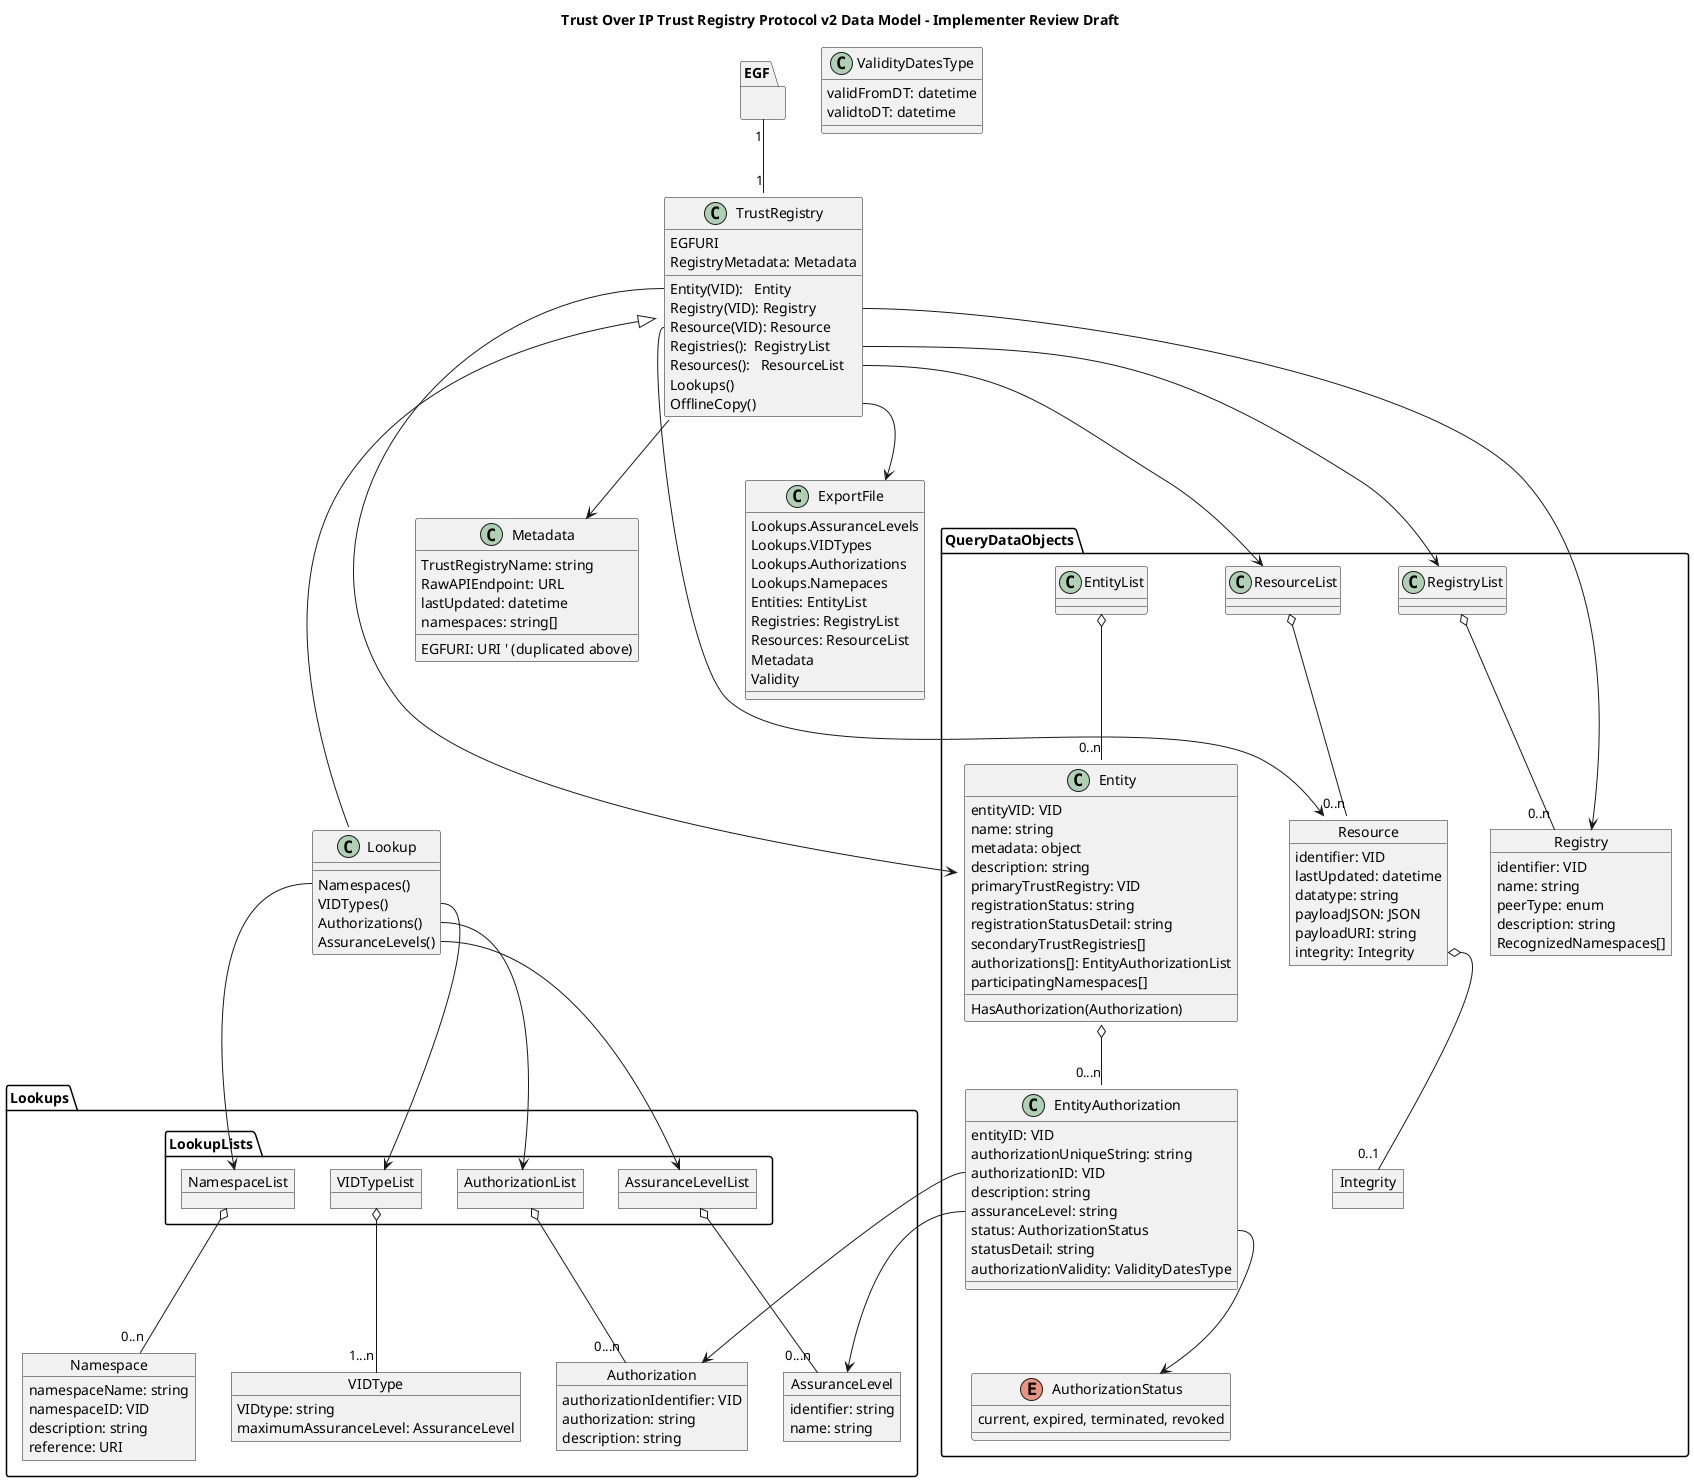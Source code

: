@startuml



title Trust Over IP Trust Registry Protocol v2 Data Model - Implementer Review Draft

package EGF {

}



' object Error 
class TrustRegistry {
    EGFURI
    Entity(VID):   Entity
    Registry(VID): Registry
    Resource(VID): Resource
    Registries():  RegistryList
    Resources():   ResourceList
    RegistryMetadata: Metadata
    Lookups()
    OfflineCopy()
}

' class RegistryOfRegistries {
'     FindDID()
'     FindRegistry()
'     ListRegistries()


' }


class Lookup {
    Namespaces()
    VIDTypes() 
    Authorizations()
    ' ResourceTypes()
    ' CredentialTypes()
    ' CredentialSchemas()
    ' PresentationRequests()
    ' Overlays()
    AssuranceLevels()
     
}

class Metadata {
    EGFURI: URI ' (duplicated above)
    TrustRegistryName: string
    RawAPIEndpoint: URL 
    ' AuthorityClaim: string 
    lastUpdated: datetime 
    namespaces: string[]
    

    ' Languages() 
}

' inheritance
EGF "1" -- "1" TrustRegistry


TrustRegistry <|-- Lookup 

package QueryDataObjects {
    

    class RegistryList
    class ResourceList
    class EntityList

    class Entity {
        entityVID: VID
        name: string
        metadata: object
        description: string 
        primaryTrustRegistry: VID
        registrationStatus: string
        registrationStatusDetail: string
        secondaryTrustRegistries[]
        authorizations[]: EntityAuthorizationList
        participatingNamespaces[]
        HasAuthorization(Authorization)
    }

    class EntityAuthorization {
        entityID: VID
        authorizationUniqueString: string
        authorizationID: VID
        description: string
        assuranceLevel: string
        status: AuthorizationStatus 
        statusDetail: string
        ' ValidityDatesType (TODO: remove type?)
        authorizationValidity: ValidityDatesType
    }

    object Registry {
        identifier: VID
        name: string
        peerType: enum
        description: string
        RecognizedNamespaces[]
    }
    object Resource {
        identifier: VID 
        lastUpdated: datetime
        datatype: string
        payloadJSON: JSON
        payloadURI: string
        integrity: Integrity
    }

    object Integrity

    enum AuthorizationStatus { 
        current, expired, terminated, revoked 
    }
}





package Lookups {
    package LookupLists {
        object NamespaceList
        object VIDTypeList
        object AssuranceLevelList
        object AuthorizationList      
    }

    object VIDType {
        VIDtype: string 
        maximumAssuranceLevel: AssuranceLevel
    }

    object Authorization {
        authorizationIdentifier: VID 
        authorization: string 
        description: string 
    }
  
    object Namespace {
        namespaceName: string
        namespaceID: VID
        description: string
        reference: URI
    }
    object AssuranceLevel {
        identifier: string
        name: string
    }

}


class ExportFile {
    Lookups.AssuranceLevels
    Lookups.VIDTypes
    Lookups.Authorizations
    Lookups.Namepaces 
    Entities: EntityList
    Registries: RegistryList
    Resources: ResourceList 
    Metadata 
    Validity
}

Class ValidityDatesType {
    validFromDT: datetime
    validtoDT: datetime
}

EntityList o-- "0..n" Entity
RegistryList  o-- "0..n" Registry
ResourceList  o-- "0..n" Resource 

Resource::integrity o-- "0..1" Integrity

Lookup::VIDTypes --> VIDTypeList
Lookup::Authorizations --> AuthorizationList
Lookup::AssuranceLevels --> AssuranceLevelList
Lookup::Namespaces --> NamespaceList

' Entity-related objects
Entity::Authorizations o-- "0...n" EntityAuthorization
EntityAuthorization::status --> AuthorizationStatus
EntityAuthorization::authorizationID --> Authorization 
EntityAuthorization::assuranceLevel --> AssuranceLevel


' METADATA related objects
TrustRegistry --> Metadata 
TrustRegistry::Entity --> Entity 
TrustRegistry::Registry --> Registry
TrustRegistry::Resource --> Resource
TrustRegistry::Registries --> RegistryList 
TrustRegistry::Resources --> ResourceList

' ExportFile::Validity --> ValidityDatesType

VIDTypeList o-- "1...n" VIDType 
AuthorizationList o-- "0...n" Authorization
NamespaceList o-- "0..n" Namespace



'' EXPORT FILE
TrustRegistry::OfflineCopy --> ExportFile



AssuranceLevelList o-- "0...n" AssuranceLevel


@enduml